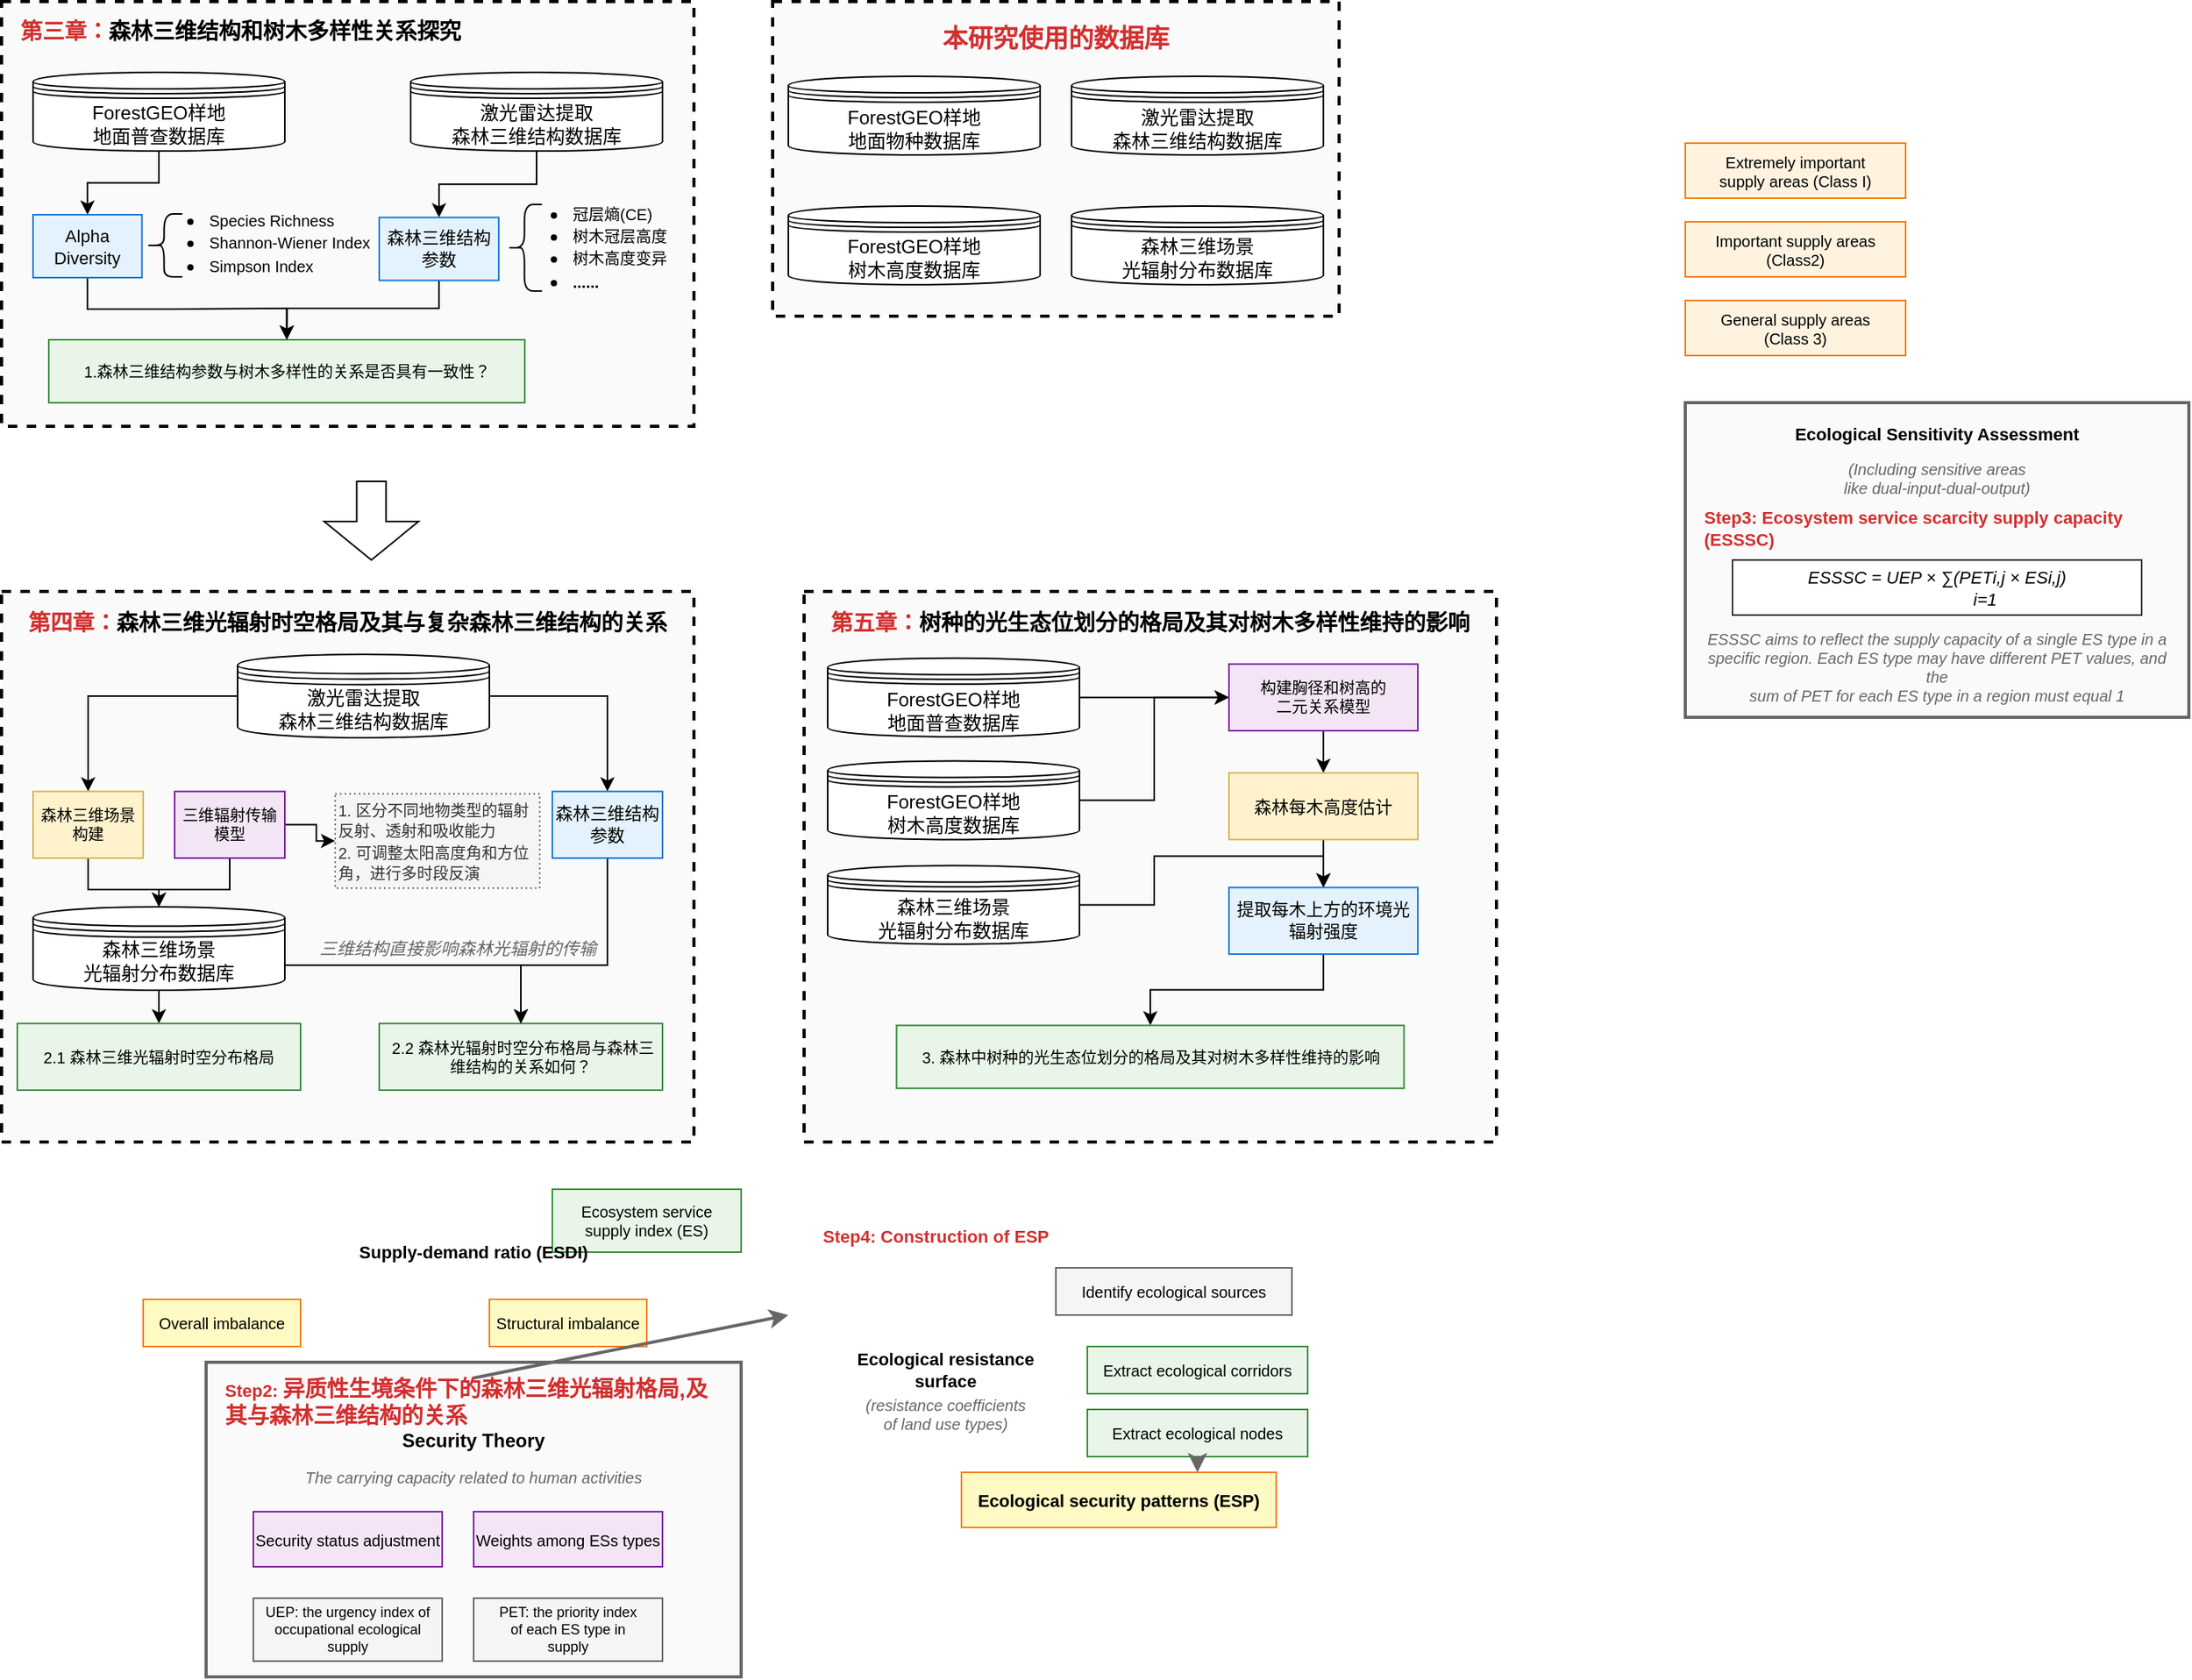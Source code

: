 <mxfile version="27.1.6">
  <diagram name="技术路线图" id="mQfqwQIYqqr6NxR5Nnwi">
    <mxGraphModel dx="1639" dy="853" grid="1" gridSize="10" guides="1" tooltips="1" connect="1" arrows="1" fold="1" page="1" pageScale="1" pageWidth="827" pageHeight="1169" math="0" shadow="0">
      <root>
        <mxCell id="0" />
        <mxCell id="1" parent="0" />
        <mxCell id="_0T6k4tGbEaEnZlmFoHE-42" value="Ecosystem service&lt;br&gt;supply index (ES)" style="rounded=0;whiteSpace=wrap;html=1;fillColor=#E8F5E8;strokeColor=#388E3C;fontSize=10;" parent="1" vertex="1">
          <mxGeometry x="370" y="1150" width="120" height="40" as="geometry" />
        </mxCell>
        <mxCell id="_0T6k4tGbEaEnZlmFoHE-44" value="Supply-demand ratio (ESDI)" style="text;html=1;strokeColor=none;fillColor=none;align=center;verticalAlign=middle;whiteSpace=wrap;rounded=0;fontStyle=1;fontSize=11;" parent="1" vertex="1">
          <mxGeometry x="160" y="1180" width="320" height="20" as="geometry" />
        </mxCell>
        <mxCell id="_0T6k4tGbEaEnZlmFoHE-45" value="Overall imbalance" style="rounded=0;whiteSpace=wrap;html=1;fillColor=#FFF9C4;strokeColor=#F57F17;fontSize=10;" parent="1" vertex="1">
          <mxGeometry x="110" y="1220" width="100" height="30" as="geometry" />
        </mxCell>
        <mxCell id="_0T6k4tGbEaEnZlmFoHE-46" value="Structural imbalance" style="rounded=0;whiteSpace=wrap;html=1;fillColor=#FFF9C4;strokeColor=#F57F17;fontSize=10;" parent="1" vertex="1">
          <mxGeometry x="330" y="1220" width="100" height="30" as="geometry" />
        </mxCell>
        <mxCell id="_0T6k4tGbEaEnZlmFoHE-47" value="" style="rounded=0;whiteSpace=wrap;html=1;strokeColor=#666666;strokeWidth=2;strokeDashArray=5 5;fillColor=#FAFAFA;" parent="1" vertex="1">
          <mxGeometry x="150" y="1260" width="340" height="200" as="geometry" />
        </mxCell>
        <mxCell id="_0T6k4tGbEaEnZlmFoHE-48" value="Step2:&amp;nbsp;&lt;span style=&quot;font-size: 10.5pt; background-color: transparent; color: light-dark(rgb(211, 47, 47), rgb(255, 137, 137));&quot;&gt;异质性生境条件下的森林三维光辐射格局,及其与森林三维结构的关系&lt;/span&gt;" style="text;html=1;strokeColor=none;fillColor=none;align=left;verticalAlign=middle;whiteSpace=wrap;rounded=0;fontStyle=1;fontSize=11;fontColor=#D32F2F;" parent="1" vertex="1">
          <mxGeometry x="160" y="1270" width="310" height="30" as="geometry" />
        </mxCell>
        <mxCell id="_0T6k4tGbEaEnZlmFoHE-49" value="Security Theory" style="text;html=1;strokeColor=none;fillColor=none;align=center;verticalAlign=middle;whiteSpace=wrap;rounded=0;fontStyle=1;fontSize=12;" parent="1" vertex="1">
          <mxGeometry x="160" y="1300" width="320" height="20" as="geometry" />
        </mxCell>
        <mxCell id="_0T6k4tGbEaEnZlmFoHE-50" value="The carrying capacity related to human activities" style="text;html=1;strokeColor=none;fillColor=none;align=center;verticalAlign=middle;whiteSpace=wrap;rounded=0;fontSize=10;fontStyle=2;fontColor=#666666;" parent="1" vertex="1">
          <mxGeometry x="160" y="1325" width="320" height="15" as="geometry" />
        </mxCell>
        <mxCell id="_0T6k4tGbEaEnZlmFoHE-51" value="Security status adjustment" style="rounded=0;whiteSpace=wrap;html=1;fillColor=#F3E5F5;strokeColor=#7B1FA2;fontSize=10;" parent="1" vertex="1">
          <mxGeometry x="180" y="1355" width="120" height="35" as="geometry" />
        </mxCell>
        <mxCell id="_0T6k4tGbEaEnZlmFoHE-52" value="Weights among ESs types" style="rounded=0;whiteSpace=wrap;html=1;fillColor=#F3E5F5;strokeColor=#7B1FA2;fontSize=10;" parent="1" vertex="1">
          <mxGeometry x="320" y="1355" width="120" height="35" as="geometry" />
        </mxCell>
        <mxCell id="_0T6k4tGbEaEnZlmFoHE-53" value="UEP: the urgency index of&lt;br&gt;occupational ecological&lt;br&gt;supply" style="rounded=0;whiteSpace=wrap;html=1;fillColor=#F5F5F5;strokeColor=#666666;fontSize=9;" parent="1" vertex="1">
          <mxGeometry x="180" y="1410" width="120" height="40" as="geometry" />
        </mxCell>
        <mxCell id="_0T6k4tGbEaEnZlmFoHE-54" value="PET: the priority index&lt;br&gt;of each ES type in&lt;br&gt;supply" style="rounded=0;whiteSpace=wrap;html=1;fillColor=#F5F5F5;strokeColor=#666666;fontSize=9;" parent="1" vertex="1">
          <mxGeometry x="320" y="1410" width="120" height="40" as="geometry" />
        </mxCell>
        <mxCell id="_0T6k4tGbEaEnZlmFoHE-61" value="Extremely important&lt;br&gt;supply areas (Class I)" style="rounded=0;whiteSpace=wrap;html=1;fillColor=#FFF3E0;strokeColor=#F57C00;fontSize=10;" parent="1" vertex="1">
          <mxGeometry x="1090" y="485" width="140" height="35" as="geometry" />
        </mxCell>
        <mxCell id="_0T6k4tGbEaEnZlmFoHE-62" value="Important supply areas&lt;br&gt;(Class2)" style="rounded=0;whiteSpace=wrap;html=1;fillColor=#FFF3E0;strokeColor=#F57C00;fontSize=10;" parent="1" vertex="1">
          <mxGeometry x="1090" y="535" width="140" height="35" as="geometry" />
        </mxCell>
        <mxCell id="_0T6k4tGbEaEnZlmFoHE-63" value="General supply areas&lt;br&gt;(Class 3)" style="rounded=0;whiteSpace=wrap;html=1;fillColor=#FFF3E0;strokeColor=#F57C00;fontSize=10;" parent="1" vertex="1">
          <mxGeometry x="1090" y="585" width="140" height="35" as="geometry" />
        </mxCell>
        <mxCell id="_0T6k4tGbEaEnZlmFoHE-65" value="Step4: Construction of ESP" style="text;html=1;strokeColor=none;fillColor=none;align=left;verticalAlign=middle;whiteSpace=wrap;rounded=0;fontStyle=1;fontSize=11;fontColor=#D32F2F;" parent="1" vertex="1">
          <mxGeometry x="540" y="1170" width="200" height="20" as="geometry" />
        </mxCell>
        <mxCell id="_0T6k4tGbEaEnZlmFoHE-66" value="Identify ecological sources" style="rounded=0;whiteSpace=wrap;html=1;fillColor=#F5F5F5;strokeColor=#666666;fontSize=10;" parent="1" vertex="1">
          <mxGeometry x="690" y="1200" width="150" height="30" as="geometry" />
        </mxCell>
        <mxCell id="_0T6k4tGbEaEnZlmFoHE-67" value="Ecological resistance&lt;br&gt;surface" style="text;html=1;strokeColor=none;fillColor=none;align=center;verticalAlign=middle;whiteSpace=wrap;rounded=0;fontStyle=1;fontSize=11;" parent="1" vertex="1">
          <mxGeometry x="560" y="1250" width="120" height="30" as="geometry" />
        </mxCell>
        <mxCell id="_0T6k4tGbEaEnZlmFoHE-68" value="(resistance coefficients&lt;br&gt;of land use types)" style="text;html=1;strokeColor=none;fillColor=none;align=center;verticalAlign=middle;whiteSpace=wrap;rounded=0;fontSize=10;fontStyle=2;fontColor=#666666;" parent="1" vertex="1">
          <mxGeometry x="560" y="1280" width="120" height="25" as="geometry" />
        </mxCell>
        <mxCell id="_0T6k4tGbEaEnZlmFoHE-69" value="Extract ecological corridors" style="rounded=0;whiteSpace=wrap;html=1;fillColor=#E8F5E8;strokeColor=#388E3C;fontSize=10;" parent="1" vertex="1">
          <mxGeometry x="710" y="1250" width="140" height="30" as="geometry" />
        </mxCell>
        <mxCell id="_0T6k4tGbEaEnZlmFoHE-70" value="Extract ecological nodes" style="rounded=0;whiteSpace=wrap;html=1;fillColor=#E8F5E8;strokeColor=#388E3C;fontSize=10;" parent="1" vertex="1">
          <mxGeometry x="710" y="1290" width="140" height="30" as="geometry" />
        </mxCell>
        <mxCell id="_0T6k4tGbEaEnZlmFoHE-71" value="Ecological security patterns (ESP)" style="rounded=0;whiteSpace=wrap;html=1;fillColor=#FFF9C4;strokeColor=#F57F17;fontSize=11;fontStyle=1;" parent="1" vertex="1">
          <mxGeometry x="630" y="1330" width="200" height="35" as="geometry" />
        </mxCell>
        <mxCell id="_0T6k4tGbEaEnZlmFoHE-74" value="" style="endArrow=classic;html=1;rounded=0;strokeWidth=2;strokeColor=#666666;" parent="1" edge="1">
          <mxGeometry width="50" height="50" relative="1" as="geometry">
            <mxPoint x="320" y="1270" as="sourcePoint" />
            <mxPoint x="520" y="1230" as="targetPoint" />
          </mxGeometry>
        </mxCell>
        <mxCell id="_0T6k4tGbEaEnZlmFoHE-75" value="" style="endArrow=classic;html=1;rounded=0;strokeWidth=2;strokeColor=#666666;" parent="1" edge="1">
          <mxGeometry width="50" height="50" relative="1" as="geometry">
            <mxPoint x="780" y="1320" as="sourcePoint" />
            <mxPoint x="780" y="1330" as="targetPoint" />
          </mxGeometry>
        </mxCell>
        <mxCell id="ZNrnWP-VKCsw-JMFQ_0V-5" value="" style="group" parent="1" vertex="1" connectable="0">
          <mxGeometry x="1090" y="650" width="320" height="200" as="geometry" />
        </mxCell>
        <mxCell id="_0T6k4tGbEaEnZlmFoHE-55" value="" style="rounded=0;whiteSpace=wrap;html=1;strokeColor=#666666;strokeWidth=2;strokeDashArray=5 5;fillColor=#FAFAFA;" parent="ZNrnWP-VKCsw-JMFQ_0V-5" vertex="1">
          <mxGeometry width="320" height="200" as="geometry" />
        </mxCell>
        <mxCell id="_0T6k4tGbEaEnZlmFoHE-56" value="Ecological Sensitivity Assessment" style="text;html=1;strokeColor=none;fillColor=none;align=center;verticalAlign=middle;whiteSpace=wrap;rounded=0;fontStyle=1;fontSize=11;" parent="ZNrnWP-VKCsw-JMFQ_0V-5" vertex="1">
          <mxGeometry x="10" y="10" width="300" height="20" as="geometry" />
        </mxCell>
        <mxCell id="_0T6k4tGbEaEnZlmFoHE-57" value="(Including sensitive areas&lt;br&gt;like dual-input-dual-output)" style="text;html=1;strokeColor=none;fillColor=none;align=center;verticalAlign=middle;whiteSpace=wrap;rounded=0;fontSize=10;fontStyle=2;fontColor=#666666;" parent="ZNrnWP-VKCsw-JMFQ_0V-5" vertex="1">
          <mxGeometry x="10" y="35" width="300" height="25" as="geometry" />
        </mxCell>
        <mxCell id="_0T6k4tGbEaEnZlmFoHE-58" value="Step3: Ecosystem service scarcity supply capacity (ESSSC)" style="text;html=1;strokeColor=none;fillColor=none;align=left;verticalAlign=middle;whiteSpace=wrap;rounded=0;fontStyle=1;fontSize=11;fontColor=#D32F2F;" parent="ZNrnWP-VKCsw-JMFQ_0V-5" vertex="1">
          <mxGeometry x="10" y="70" width="300" height="20" as="geometry" />
        </mxCell>
        <mxCell id="_0T6k4tGbEaEnZlmFoHE-59" value="ESSSC = UEP × ∑(PETi,j × ESi,j)&lt;br&gt;                    i=1" style="rounded=0;whiteSpace=wrap;html=1;fillColor=#FFFFFF;strokeColor=#333333;fontSize=11;fontStyle=2;" parent="ZNrnWP-VKCsw-JMFQ_0V-5" vertex="1">
          <mxGeometry x="30" y="100" width="260" height="35" as="geometry" />
        </mxCell>
        <mxCell id="_0T6k4tGbEaEnZlmFoHE-60" value="ESSSC aims to reflect the supply capacity of a single ES type in a&lt;br&gt;specific region. Each ES type may have different PET values, and the&lt;br&gt;sum of PET for each ES type in a region must equal 1" style="text;html=1;strokeColor=none;fillColor=none;align=center;verticalAlign=middle;whiteSpace=wrap;rounded=0;fontSize=10;fontStyle=2;fontColor=#666666;" parent="ZNrnWP-VKCsw-JMFQ_0V-5" vertex="1">
          <mxGeometry x="10" y="145" width="300" height="45" as="geometry" />
        </mxCell>
        <mxCell id="xP7PlJAVUtk49BZv3N8O-70" value="" style="html=1;shadow=0;dashed=0;align=center;verticalAlign=middle;shape=mxgraph.arrows2.arrow;dy=0.69;dx=24.53;direction=south;notch=0;" vertex="1" parent="1">
          <mxGeometry x="225" y="700" width="60" height="50" as="geometry" />
        </mxCell>
        <mxCell id="ZNrnWP-VKCsw-JMFQ_0V-6" value="" style="rounded=0;whiteSpace=wrap;html=1;strokeColor=default;strokeWidth=2;strokeDashArray=5 5;fillColor=#FAFAFA;dashed=1;" parent="1" vertex="1">
          <mxGeometry x="510" y="395" width="360" height="200" as="geometry" />
        </mxCell>
        <mxCell id="ZNrnWP-VKCsw-JMFQ_0V-1" value="ForestGEO样地&lt;br&gt;地面物种数据库" style="shape=datastore;whiteSpace=wrap;html=1;" parent="1" vertex="1">
          <mxGeometry x="520" y="442.5" width="160" height="50" as="geometry" />
        </mxCell>
        <mxCell id="ZNrnWP-VKCsw-JMFQ_0V-2" value="激光雷达提取&lt;br&gt;森林三维结构数据库" style="shape=datastore;whiteSpace=wrap;html=1;" parent="1" vertex="1">
          <mxGeometry x="700" y="442.5" width="160" height="50" as="geometry" />
        </mxCell>
        <mxCell id="ZNrnWP-VKCsw-JMFQ_0V-3" value="森林三维场景&lt;br&gt;光辐射分布数据库" style="shape=datastore;whiteSpace=wrap;html=1;" parent="1" vertex="1">
          <mxGeometry x="700" y="525" width="160" height="50" as="geometry" />
        </mxCell>
        <mxCell id="ZNrnWP-VKCsw-JMFQ_0V-7" value="ForestGEO样地&lt;br&gt;树木高度数据库" style="shape=datastore;whiteSpace=wrap;html=1;" parent="1" vertex="1">
          <mxGeometry x="520" y="525" width="160" height="50" as="geometry" />
        </mxCell>
        <mxCell id="ZNrnWP-VKCsw-JMFQ_0V-8" value="&lt;font face=&quot;Times New Roman&quot;&gt;本研究使用的数据库&lt;/font&gt;" style="text;html=1;strokeColor=none;fillColor=none;align=center;verticalAlign=middle;whiteSpace=wrap;rounded=0;fontStyle=1;fontSize=16;fontColor=#D32F2F;" parent="1" vertex="1">
          <mxGeometry x="555" y="405" width="270" height="25" as="geometry" />
        </mxCell>
        <mxCell id="xP7PlJAVUtk49BZv3N8O-84" value="" style="edgeStyle=orthogonalEdgeStyle;rounded=0;orthogonalLoop=1;jettySize=auto;html=1;" edge="1" parent="1" target="xP7PlJAVUtk49BZv3N8O-78">
          <mxGeometry relative="1" as="geometry" />
        </mxCell>
        <mxCell id="xP7PlJAVUtk49BZv3N8O-92" value="" style="group" vertex="1" connectable="0" parent="1">
          <mxGeometry x="20" y="395" width="470" height="305" as="geometry" />
        </mxCell>
        <mxCell id="xP7PlJAVUtk49BZv3N8O-123" value="" style="group" vertex="1" connectable="0" parent="xP7PlJAVUtk49BZv3N8O-92">
          <mxGeometry width="440" height="270" as="geometry" />
        </mxCell>
        <mxCell id="_0T6k4tGbEaEnZlmFoHE-35" value="" style="rounded=0;whiteSpace=wrap;html=1;strokeColor=default;strokeWidth=2;strokeDashArray=5 5;fillColor=#FAFAFA;dashed=1;container=0;" parent="xP7PlJAVUtk49BZv3N8O-123" vertex="1">
          <mxGeometry width="440" height="270" as="geometry" />
        </mxCell>
        <mxCell id="_0T6k4tGbEaEnZlmFoHE-36" value="&lt;font style=&quot;font-size: 14px;&quot; face=&quot;Times New Roman&quot;&gt;第三章：&lt;font style=&quot;color: rgb(0, 0, 0);&quot;&gt;森林三维结构和树木多样性关系探究&lt;/font&gt;&lt;/font&gt;" style="text;html=1;strokeColor=none;fillColor=none;align=left;verticalAlign=middle;whiteSpace=wrap;rounded=0;fontStyle=1;fontSize=12;fontColor=#D32F2F;container=0;" parent="xP7PlJAVUtk49BZv3N8O-123" vertex="1">
          <mxGeometry x="10" width="300" height="40" as="geometry" />
        </mxCell>
        <mxCell id="_0T6k4tGbEaEnZlmFoHE-43" value="1.森林三维结构参数与树木多样性的关系是否具有一致性？" style="rounded=0;whiteSpace=wrap;html=1;fillColor=#E8F5E8;strokeColor=#388E3C;fontSize=10;container=0;" parent="xP7PlJAVUtk49BZv3N8O-123" vertex="1">
          <mxGeometry x="30" y="215" width="302.5" height="40" as="geometry" />
        </mxCell>
        <mxCell id="xP7PlJAVUtk49BZv3N8O-60" style="edgeStyle=orthogonalEdgeStyle;rounded=0;orthogonalLoop=1;jettySize=auto;html=1;entryX=0.5;entryY=0;entryDx=0;entryDy=0;" edge="1" parent="xP7PlJAVUtk49BZv3N8O-123" source="xP7PlJAVUtk49BZv3N8O-57" target="_0T6k4tGbEaEnZlmFoHE-38">
          <mxGeometry relative="1" as="geometry" />
        </mxCell>
        <mxCell id="xP7PlJAVUtk49BZv3N8O-57" value="ForestGEO样地&lt;br&gt;地面普查数据库" style="shape=datastore;whiteSpace=wrap;html=1;container=0;" vertex="1" parent="xP7PlJAVUtk49BZv3N8O-123">
          <mxGeometry x="20" y="45" width="160" height="50" as="geometry" />
        </mxCell>
        <mxCell id="xP7PlJAVUtk49BZv3N8O-59" style="edgeStyle=orthogonalEdgeStyle;rounded=0;orthogonalLoop=1;jettySize=auto;html=1;entryX=0.5;entryY=0;entryDx=0;entryDy=0;" edge="1" parent="xP7PlJAVUtk49BZv3N8O-123" source="xP7PlJAVUtk49BZv3N8O-58" target="_0T6k4tGbEaEnZlmFoHE-39">
          <mxGeometry relative="1" as="geometry" />
        </mxCell>
        <mxCell id="xP7PlJAVUtk49BZv3N8O-58" value="激光雷达提取&lt;br&gt;森林三维结构数据库" style="shape=datastore;whiteSpace=wrap;html=1;container=0;" vertex="1" parent="xP7PlJAVUtk49BZv3N8O-123">
          <mxGeometry x="260" y="45" width="160" height="50" as="geometry" />
        </mxCell>
        <mxCell id="xP7PlJAVUtk49BZv3N8O-69" value="" style="edgeStyle=orthogonalEdgeStyle;rounded=0;orthogonalLoop=1;jettySize=auto;html=1;" edge="1" parent="xP7PlJAVUtk49BZv3N8O-123" source="_0T6k4tGbEaEnZlmFoHE-38" target="_0T6k4tGbEaEnZlmFoHE-43">
          <mxGeometry relative="1" as="geometry" />
        </mxCell>
        <mxCell id="xP7PlJAVUtk49BZv3N8O-119" style="edgeStyle=orthogonalEdgeStyle;rounded=0;orthogonalLoop=1;jettySize=auto;html=1;entryX=0.5;entryY=0;entryDx=0;entryDy=0;" edge="1" parent="xP7PlJAVUtk49BZv3N8O-123" source="_0T6k4tGbEaEnZlmFoHE-39" target="_0T6k4tGbEaEnZlmFoHE-43">
          <mxGeometry relative="1" as="geometry">
            <Array as="points">
              <mxPoint x="278" y="195" />
              <mxPoint x="181" y="195" />
            </Array>
          </mxGeometry>
        </mxCell>
        <mxCell id="_0T6k4tGbEaEnZlmFoHE-38" value="&lt;font style=&quot;font-size: 11px;&quot;&gt;Alpha Diversity&lt;/font&gt;" style="rounded=0;whiteSpace=wrap;html=1;fillColor=#E3F2FD;strokeColor=#1976D2;fontSize=10;container=0;" parent="xP7PlJAVUtk49BZv3N8O-123" vertex="1">
          <mxGeometry x="20" y="135.5" width="69.213" height="40" as="geometry" />
        </mxCell>
        <mxCell id="xP7PlJAVUtk49BZv3N8O-40" value="" style="shape=curlyBracket;whiteSpace=wrap;html=1;rounded=1;labelPosition=left;verticalLabelPosition=middle;align=right;verticalAlign=middle;container=0;" vertex="1" parent="xP7PlJAVUtk49BZv3N8O-123">
          <mxGeometry x="91.685" y="135" width="23.177" height="40" as="geometry" />
        </mxCell>
        <mxCell id="xP7PlJAVUtk49BZv3N8O-26" value="&lt;ul&gt;&lt;li&gt;&lt;span style=&quot;font-size: 10px; text-align: center;&quot;&gt;Species Richness&lt;/span&gt;&lt;/li&gt;&lt;li&gt;&lt;span style=&quot;font-size: 10px; text-align: center;&quot;&gt;Shannon-Wiener Index&lt;/span&gt;&lt;/li&gt;&lt;li&gt;&lt;span style=&quot;font-size: 10px; text-align: center;&quot;&gt;Simpson&amp;nbsp;&lt;/span&gt;&lt;span style=&quot;font-size: 10px; text-align: center;&quot;&gt;Index&lt;/span&gt;&lt;/li&gt;&lt;/ul&gt;" style="text;strokeColor=none;fillColor=none;html=1;whiteSpace=wrap;verticalAlign=middle;overflow=hidden;container=0;" vertex="1" parent="xP7PlJAVUtk49BZv3N8O-123">
          <mxGeometry x="89.995" y="115" width="148.315" height="75.5" as="geometry" />
        </mxCell>
        <mxCell id="_0T6k4tGbEaEnZlmFoHE-39" value="&lt;font style=&quot;font-size: 11px;&quot;&gt;森林三维结构&lt;br&gt;参数&lt;/font&gt;" style="rounded=0;whiteSpace=wrap;html=1;fillColor=#E3F2FD;strokeColor=#1976D2;fontSize=10;container=0;" parent="xP7PlJAVUtk49BZv3N8O-123" vertex="1">
          <mxGeometry x="240" y="137.25" width="75.943" height="40" as="geometry" />
        </mxCell>
        <mxCell id="xP7PlJAVUtk49BZv3N8O-47" value="&lt;ul&gt;&lt;li&gt;&lt;span style=&quot;font-size: 10px; background-color: transparent; color: light-dark(rgb(0, 0, 0), rgb(255, 255, 255));&quot;&gt;冠层熵(CE)&lt;/span&gt;&lt;/li&gt;&lt;li&gt;&lt;span style=&quot;font-size: 10px; background-color: transparent; color: light-dark(rgb(0, 0, 0), rgb(255, 255, 255));&quot;&gt;树木冠层高度&lt;/span&gt;&lt;/li&gt;&lt;li&gt;&lt;span style=&quot;font-size: 10px; background-color: transparent; color: light-dark(rgb(0, 0, 0), rgb(255, 255, 255));&quot;&gt;树木高度变异&lt;/span&gt;&lt;/li&gt;&lt;li&gt;&lt;b style=&quot;font-size: 10px; background-color: transparent; color: light-dark(rgb(0, 0, 0), rgb(255, 255, 255));&quot;&gt;......&lt;/b&gt;&lt;/li&gt;&lt;/ul&gt;" style="text;strokeColor=none;fillColor=none;html=1;whiteSpace=wrap;verticalAlign=middle;overflow=hidden;container=0;" vertex="1" parent="xP7PlJAVUtk49BZv3N8O-123">
          <mxGeometry x="321.16" y="112.75" width="108.84" height="75.5" as="geometry" />
        </mxCell>
        <mxCell id="xP7PlJAVUtk49BZv3N8O-48" value="" style="shape=curlyBracket;whiteSpace=wrap;html=1;rounded=1;labelPosition=left;verticalLabelPosition=middle;align=right;verticalAlign=middle;container=0;" vertex="1" parent="xP7PlJAVUtk49BZv3N8O-123">
          <mxGeometry x="321.164" y="129" width="22.251" height="55" as="geometry" />
        </mxCell>
        <mxCell id="xP7PlJAVUtk49BZv3N8O-76" value="" style="rounded=0;whiteSpace=wrap;html=1;strokeColor=default;strokeWidth=2;strokeDashArray=5 5;fillColor=#FAFAFA;dashed=1;" vertex="1" parent="1">
          <mxGeometry x="20" y="770" width="440" height="350" as="geometry" />
        </mxCell>
        <mxCell id="xP7PlJAVUtk49BZv3N8O-77" value="&lt;font style=&quot;font-size: 14px;&quot; face=&quot;Times New Roman&quot;&gt;第四章：&lt;/font&gt;&lt;font face=&quot;Times New Roman&quot; color=&quot;#000000&quot;&gt;&lt;span style=&quot;font-size: 14px;&quot;&gt;森林三维光辐射时空格局&lt;/span&gt;&lt;/font&gt;&lt;span style=&quot;background-color: transparent; color: light-dark(rgb(0, 0, 0), rgb(237, 237, 237)); text-align: center; font-size: 14px; font-family: &amp;quot;Times New Roman&amp;quot;;&quot;&gt;及其与复杂森林三维结构的关系&lt;/span&gt;" style="text;html=1;strokeColor=none;fillColor=none;align=left;verticalAlign=middle;whiteSpace=wrap;rounded=0;fontStyle=1;fontSize=12;fontColor=#D32F2F;" vertex="1" parent="1">
          <mxGeometry x="35" y="770.004" width="440" height="42.353" as="geometry" />
        </mxCell>
        <mxCell id="xP7PlJAVUtk49BZv3N8O-78" value="&amp;nbsp;2.2 森林光辐射时空分布格局与森林三维结构的关系如何？" style="rounded=0;whiteSpace=wrap;html=1;fillColor=#E8F5E8;strokeColor=#388E3C;fontSize=10;" vertex="1" parent="1">
          <mxGeometry x="260" y="1044.65" width="180" height="42.35" as="geometry" />
        </mxCell>
        <mxCell id="xP7PlJAVUtk49BZv3N8O-101" style="edgeStyle=orthogonalEdgeStyle;rounded=0;orthogonalLoop=1;jettySize=auto;html=1;entryX=0.5;entryY=0;entryDx=0;entryDy=0;" edge="1" parent="1" source="xP7PlJAVUtk49BZv3N8O-82" target="xP7PlJAVUtk49BZv3N8O-94">
          <mxGeometry relative="1" as="geometry" />
        </mxCell>
        <mxCell id="xP7PlJAVUtk49BZv3N8O-124" style="edgeStyle=orthogonalEdgeStyle;rounded=0;orthogonalLoop=1;jettySize=auto;html=1;" edge="1" parent="1" source="xP7PlJAVUtk49BZv3N8O-82" target="xP7PlJAVUtk49BZv3N8O-86">
          <mxGeometry relative="1" as="geometry" />
        </mxCell>
        <mxCell id="xP7PlJAVUtk49BZv3N8O-82" value="激光雷达提取&lt;br&gt;森林三维结构数据库" style="shape=datastore;whiteSpace=wrap;html=1;" vertex="1" parent="1">
          <mxGeometry x="170" y="810.001" width="160" height="52.941" as="geometry" />
        </mxCell>
        <mxCell id="xP7PlJAVUtk49BZv3N8O-135" style="edgeStyle=orthogonalEdgeStyle;rounded=0;orthogonalLoop=1;jettySize=auto;html=1;entryX=0.5;entryY=0;entryDx=0;entryDy=0;" edge="1" parent="1" source="xP7PlJAVUtk49BZv3N8O-86" target="xP7PlJAVUtk49BZv3N8O-78">
          <mxGeometry relative="1" as="geometry">
            <Array as="points">
              <mxPoint x="405" y="1007.59" />
              <mxPoint x="350" y="1007.59" />
            </Array>
          </mxGeometry>
        </mxCell>
        <mxCell id="xP7PlJAVUtk49BZv3N8O-86" value="&lt;font style=&quot;font-size: 11px;&quot;&gt;森林三维结构&lt;br&gt;参数&lt;/font&gt;" style="rounded=0;whiteSpace=wrap;html=1;fillColor=#E3F2FD;strokeColor=#1976D2;fontSize=10;" vertex="1" parent="1">
          <mxGeometry x="370" y="897.145" width="70" height="42.353" as="geometry" />
        </mxCell>
        <mxCell id="xP7PlJAVUtk49BZv3N8O-109" style="edgeStyle=orthogonalEdgeStyle;rounded=0;orthogonalLoop=1;jettySize=auto;html=1;entryX=0.5;entryY=0;entryDx=0;entryDy=0;" edge="1" parent="1" source="xP7PlJAVUtk49BZv3N8O-96" target="xP7PlJAVUtk49BZv3N8O-106">
          <mxGeometry relative="1" as="geometry" />
        </mxCell>
        <mxCell id="xP7PlJAVUtk49BZv3N8O-116" style="edgeStyle=orthogonalEdgeStyle;rounded=0;orthogonalLoop=1;jettySize=auto;html=1;entryX=0.5;entryY=0;entryDx=0;entryDy=0;" edge="1" parent="1" source="xP7PlJAVUtk49BZv3N8O-96" target="xP7PlJAVUtk49BZv3N8O-78">
          <mxGeometry relative="1" as="geometry">
            <Array as="points">
              <mxPoint x="350" y="1007.59" />
            </Array>
          </mxGeometry>
        </mxCell>
        <mxCell id="xP7PlJAVUtk49BZv3N8O-96" value="森林三维场景&lt;br&gt;光辐射分布数据库" style="shape=datastore;whiteSpace=wrap;html=1;" vertex="1" parent="1">
          <mxGeometry x="40" y="970.531" width="160" height="52.941" as="geometry" />
        </mxCell>
        <mxCell id="xP7PlJAVUtk49BZv3N8O-98" value="" style="edgeStyle=orthogonalEdgeStyle;rounded=0;orthogonalLoop=1;jettySize=auto;html=1;" edge="1" parent="1" source="xP7PlJAVUtk49BZv3N8O-94" target="xP7PlJAVUtk49BZv3N8O-96">
          <mxGeometry relative="1" as="geometry" />
        </mxCell>
        <mxCell id="xP7PlJAVUtk49BZv3N8O-99" value="" style="edgeStyle=orthogonalEdgeStyle;rounded=0;orthogonalLoop=1;jettySize=auto;html=1;" edge="1" parent="1" source="xP7PlJAVUtk49BZv3N8O-95" target="xP7PlJAVUtk49BZv3N8O-96">
          <mxGeometry relative="1" as="geometry" />
        </mxCell>
        <mxCell id="xP7PlJAVUtk49BZv3N8O-106" value="2.1 森林三维光辐射时空分布格局" style="rounded=0;whiteSpace=wrap;html=1;fillColor=#E8F5E8;strokeColor=#388E3C;fontSize=10;" vertex="1" parent="1">
          <mxGeometry x="30" y="1044.649" width="180" height="42.353" as="geometry" />
        </mxCell>
        <mxCell id="xP7PlJAVUtk49BZv3N8O-125" value="&lt;font style=&quot;font-size: 11px;&quot;&gt;三维结构直接影响森林光辐射的传输&lt;/font&gt;" style="text;html=1;strokeColor=none;fillColor=none;align=center;verticalAlign=middle;whiteSpace=wrap;rounded=0;fontSize=10;fontStyle=2;fontColor=#666666;" vertex="1" parent="1">
          <mxGeometry x="150" y="989.5" width="320" height="15" as="geometry" />
        </mxCell>
        <mxCell id="xP7PlJAVUtk49BZv3N8O-136" value="&lt;font style=&quot;font-size: 10px;&quot;&gt;&lt;span style=&quot;font-style: normal;&quot;&gt;1. 区分不同地物类型的&lt;/span&gt;&lt;span style=&quot;font-style: normal;&quot;&gt;辐射&lt;/span&gt;&lt;span style=&quot;font-style: normal;&quot;&gt;反射、透射和吸收能力&lt;/span&gt;&lt;/font&gt;&lt;div&gt;&lt;span style=&quot;font-style: normal;&quot;&gt;&lt;font style=&quot;font-size: 10px;&quot;&gt;2. 可调整太阳高度角和方位角，进行多时段反演&lt;/font&gt;&lt;/span&gt;&lt;/div&gt;" style="rounded=0;whiteSpace=wrap;html=1;fillColor=#f5f5f5;strokeColor=#666666;fontSize=11;fontStyle=2;align=left;dashed=1;dashPattern=1 2;fontColor=#333333;" vertex="1" parent="1">
          <mxGeometry x="232" y="898.59" width="130" height="60" as="geometry" />
        </mxCell>
        <mxCell id="xP7PlJAVUtk49BZv3N8O-141" value="" style="edgeStyle=orthogonalEdgeStyle;rounded=0;orthogonalLoop=1;jettySize=auto;html=1;" edge="1" parent="1" source="xP7PlJAVUtk49BZv3N8O-95" target="xP7PlJAVUtk49BZv3N8O-136">
          <mxGeometry relative="1" as="geometry" />
        </mxCell>
        <mxCell id="xP7PlJAVUtk49BZv3N8O-142" value="" style="rounded=0;whiteSpace=wrap;html=1;strokeColor=default;strokeWidth=2;strokeDashArray=5 5;fillColor=#FAFAFA;dashed=1;" vertex="1" parent="1">
          <mxGeometry x="530" y="770" width="440" height="350" as="geometry" />
        </mxCell>
        <mxCell id="xP7PlJAVUtk49BZv3N8O-143" value="&lt;font style=&quot;font-size: 14px;&quot; face=&quot;Times New Roman&quot;&gt;第五章：&lt;/font&gt;&lt;font face=&quot;Times New Roman&quot; color=&quot;#000000&quot;&gt;&lt;span style=&quot;font-size: 14px;&quot;&gt;树种的光生态位划分的格局及其对树木多样性维持的影响&lt;/span&gt;&lt;/font&gt;" style="text;html=1;strokeColor=none;fillColor=none;align=left;verticalAlign=middle;whiteSpace=wrap;rounded=0;fontStyle=1;fontSize=12;fontColor=#D32F2F;" vertex="1" parent="1">
          <mxGeometry x="545" y="770" width="425" height="42.35" as="geometry" />
        </mxCell>
        <mxCell id="xP7PlJAVUtk49BZv3N8O-168" style="edgeStyle=orthogonalEdgeStyle;rounded=0;orthogonalLoop=1;jettySize=auto;html=1;entryX=0;entryY=0.5;entryDx=0;entryDy=0;" edge="1" parent="1" source="xP7PlJAVUtk49BZv3N8O-162" target="xP7PlJAVUtk49BZv3N8O-167">
          <mxGeometry relative="1" as="geometry" />
        </mxCell>
        <mxCell id="xP7PlJAVUtk49BZv3N8O-162" value="ForestGEO样地&lt;br&gt;地面普查数据库" style="shape=datastore;whiteSpace=wrap;html=1;" vertex="1" parent="1">
          <mxGeometry x="545" y="812.36" width="160" height="50" as="geometry" />
        </mxCell>
        <mxCell id="xP7PlJAVUtk49BZv3N8O-175" style="edgeStyle=orthogonalEdgeStyle;rounded=0;orthogonalLoop=1;jettySize=auto;html=1;entryX=0.5;entryY=0;entryDx=0;entryDy=0;" edge="1" parent="1" source="xP7PlJAVUtk49BZv3N8O-163" target="xP7PlJAVUtk49BZv3N8O-172">
          <mxGeometry relative="1" as="geometry" />
        </mxCell>
        <mxCell id="xP7PlJAVUtk49BZv3N8O-163" value="森林三维场景&lt;br&gt;光辐射分布数据库" style="shape=datastore;whiteSpace=wrap;html=1;" vertex="1" parent="1">
          <mxGeometry x="545" y="944.27" width="160" height="50" as="geometry" />
        </mxCell>
        <mxCell id="xP7PlJAVUtk49BZv3N8O-174" style="edgeStyle=orthogonalEdgeStyle;rounded=0;orthogonalLoop=1;jettySize=auto;html=1;entryX=0;entryY=0.5;entryDx=0;entryDy=0;" edge="1" parent="1" source="xP7PlJAVUtk49BZv3N8O-164" target="xP7PlJAVUtk49BZv3N8O-167">
          <mxGeometry relative="1" as="geometry" />
        </mxCell>
        <mxCell id="xP7PlJAVUtk49BZv3N8O-164" value="ForestGEO样地&lt;br&gt;树木高度数据库" style="shape=datastore;whiteSpace=wrap;html=1;" vertex="1" parent="1">
          <mxGeometry x="545" y="877.71" width="160" height="50" as="geometry" />
        </mxCell>
        <mxCell id="xP7PlJAVUtk49BZv3N8O-171" value="" style="edgeStyle=orthogonalEdgeStyle;rounded=0;orthogonalLoop=1;jettySize=auto;html=1;" edge="1" parent="1" source="xP7PlJAVUtk49BZv3N8O-167" target="xP7PlJAVUtk49BZv3N8O-170">
          <mxGeometry relative="1" as="geometry" />
        </mxCell>
        <mxCell id="xP7PlJAVUtk49BZv3N8O-167" value="构建胸径和树高的&lt;br&gt;二元关系模型" style="rounded=0;whiteSpace=wrap;html=1;fillColor=#F3E5F5;strokeColor=#7B1FA2;fontSize=10;" vertex="1" parent="1">
          <mxGeometry x="800" y="816.18" width="120" height="42.35" as="geometry" />
        </mxCell>
        <mxCell id="xP7PlJAVUtk49BZv3N8O-173" value="" style="edgeStyle=orthogonalEdgeStyle;rounded=0;orthogonalLoop=1;jettySize=auto;html=1;" edge="1" parent="1" source="xP7PlJAVUtk49BZv3N8O-170" target="xP7PlJAVUtk49BZv3N8O-172">
          <mxGeometry relative="1" as="geometry" />
        </mxCell>
        <mxCell id="xP7PlJAVUtk49BZv3N8O-170" value="&lt;span style=&quot;font-size: 11px;&quot;&gt;森林每木高度估计&lt;/span&gt;" style="rounded=0;whiteSpace=wrap;html=1;fillColor=#fff2cc;strokeColor=#d6b656;fontSize=10;" vertex="1" parent="1">
          <mxGeometry x="800" y="885.36" width="120" height="42.35" as="geometry" />
        </mxCell>
        <mxCell id="xP7PlJAVUtk49BZv3N8O-179" style="edgeStyle=orthogonalEdgeStyle;rounded=0;orthogonalLoop=1;jettySize=auto;html=1;exitX=0.5;exitY=1;exitDx=0;exitDy=0;entryX=0.5;entryY=0;entryDx=0;entryDy=0;" edge="1" parent="1" source="xP7PlJAVUtk49BZv3N8O-172" target="xP7PlJAVUtk49BZv3N8O-176">
          <mxGeometry relative="1" as="geometry" />
        </mxCell>
        <mxCell id="xP7PlJAVUtk49BZv3N8O-172" value="&lt;span style=&quot;font-size: 11px;&quot;&gt;提取每木上方的环境光辐射强度&lt;/span&gt;" style="rounded=0;whiteSpace=wrap;html=1;fillColor=#E3F2FD;strokeColor=#1976D2;fontSize=10;" vertex="1" parent="1">
          <mxGeometry x="800" y="958.19" width="120" height="42.35" as="geometry" />
        </mxCell>
        <mxCell id="xP7PlJAVUtk49BZv3N8O-94" value="森林三维场景构建" style="rounded=0;whiteSpace=wrap;html=1;fillColor=#fff2cc;strokeColor=#d6b656;fontSize=10;" vertex="1" parent="1">
          <mxGeometry x="40" y="897.145" width="70" height="42.353" as="geometry" />
        </mxCell>
        <mxCell id="xP7PlJAVUtk49BZv3N8O-95" value="三维辐射传输模型" style="rounded=0;whiteSpace=wrap;html=1;fillColor=#F3E5F5;strokeColor=#7B1FA2;fontSize=10;" vertex="1" parent="1">
          <mxGeometry x="130" y="897.145" width="70" height="42.353" as="geometry" />
        </mxCell>
        <mxCell id="xP7PlJAVUtk49BZv3N8O-176" value="3. 森林中树种的光生态位划分的格局及其对树木多样性维持的影响" style="rounded=0;whiteSpace=wrap;html=1;fillColor=#E8F5E8;strokeColor=#388E3C;fontSize=10;container=0;" vertex="1" parent="1">
          <mxGeometry x="588.75" y="1045.83" width="322.5" height="40" as="geometry" />
        </mxCell>
      </root>
    </mxGraphModel>
  </diagram>
</mxfile>

